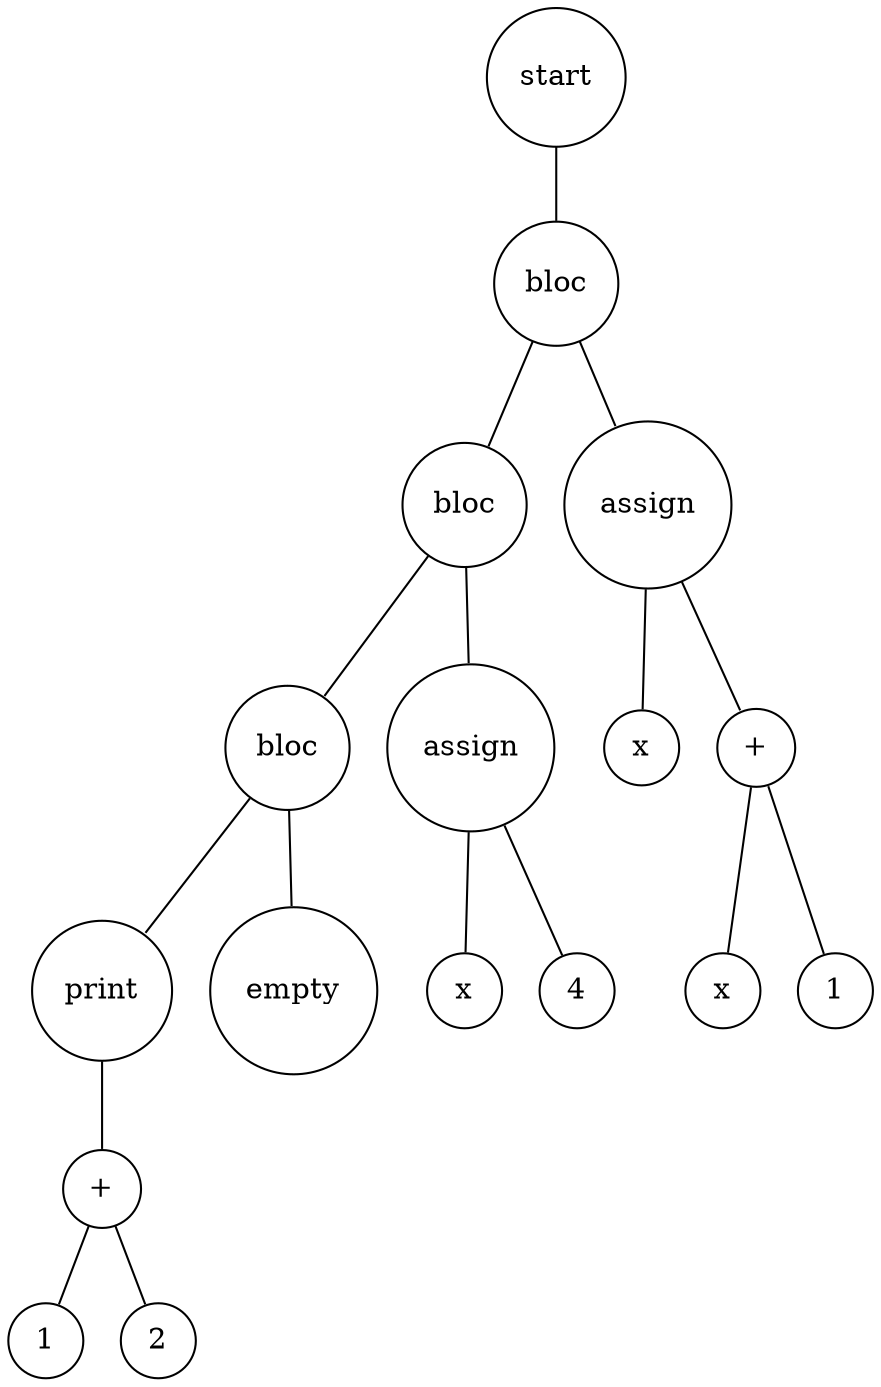 digraph {
	node [shape=circle]
	"e48dbebc-220c-4d32-a6d2-c5ef128cb9e1" [label=start]
	"3f259975-f771-47eb-be9c-101525eac90b" [label=bloc]
	"21698c02-d9c0-499d-b62e-93f2f17282c0" [label=bloc]
	"8575b2e7-a884-4737-8df6-1dd5f4ebd49b" [label=bloc]
	"174f8980-fb37-4257-aac3-c3a8bbd9d613" [label=print]
	"dd6b82b1-3b78-4c28-a859-35d9ed296f3c" [label="+"]
	"e8d6ec2a-ad7e-4cbe-88ce-ab5cf4785b1b" [label=1]
	"dd6b82b1-3b78-4c28-a859-35d9ed296f3c" -> "e8d6ec2a-ad7e-4cbe-88ce-ab5cf4785b1b" [arrowsize=0]
	"ce8670d0-f920-45fb-9ae5-8cc02b14e267" [label=2]
	"dd6b82b1-3b78-4c28-a859-35d9ed296f3c" -> "ce8670d0-f920-45fb-9ae5-8cc02b14e267" [arrowsize=0]
	"174f8980-fb37-4257-aac3-c3a8bbd9d613" -> "dd6b82b1-3b78-4c28-a859-35d9ed296f3c" [arrowsize=0]
	"8575b2e7-a884-4737-8df6-1dd5f4ebd49b" -> "174f8980-fb37-4257-aac3-c3a8bbd9d613" [arrowsize=0]
	"cd63c721-be5b-402f-a57e-163238a9407b" [label=empty]
	"8575b2e7-a884-4737-8df6-1dd5f4ebd49b" -> "cd63c721-be5b-402f-a57e-163238a9407b" [arrowsize=0]
	"21698c02-d9c0-499d-b62e-93f2f17282c0" -> "8575b2e7-a884-4737-8df6-1dd5f4ebd49b" [arrowsize=0]
	"52fc0f29-4fdc-4a46-9980-603d5c99c864" [label=assign]
	"31d3064d-2a3e-45fa-8850-60ed8b5d07e1" [label=x]
	"52fc0f29-4fdc-4a46-9980-603d5c99c864" -> "31d3064d-2a3e-45fa-8850-60ed8b5d07e1" [arrowsize=0]
	"00d15b7c-eb50-4b0c-952b-7713a663e157" [label=4]
	"52fc0f29-4fdc-4a46-9980-603d5c99c864" -> "00d15b7c-eb50-4b0c-952b-7713a663e157" [arrowsize=0]
	"21698c02-d9c0-499d-b62e-93f2f17282c0" -> "52fc0f29-4fdc-4a46-9980-603d5c99c864" [arrowsize=0]
	"3f259975-f771-47eb-be9c-101525eac90b" -> "21698c02-d9c0-499d-b62e-93f2f17282c0" [arrowsize=0]
	"9e03e4fb-e68b-436a-a5f7-7308e85de776" [label=assign]
	"89c7319a-2048-43f3-8da4-cb87ede67166" [label=x]
	"9e03e4fb-e68b-436a-a5f7-7308e85de776" -> "89c7319a-2048-43f3-8da4-cb87ede67166" [arrowsize=0]
	"ca132b9b-141d-4e4b-b1a0-87e27a955425" [label="+"]
	"c89286fd-6767-4172-a807-82c26ed0acb9" [label=x]
	"ca132b9b-141d-4e4b-b1a0-87e27a955425" -> "c89286fd-6767-4172-a807-82c26ed0acb9" [arrowsize=0]
	"d2f1a5ac-479b-4ca1-b77b-5d59e15a018c" [label=1]
	"ca132b9b-141d-4e4b-b1a0-87e27a955425" -> "d2f1a5ac-479b-4ca1-b77b-5d59e15a018c" [arrowsize=0]
	"9e03e4fb-e68b-436a-a5f7-7308e85de776" -> "ca132b9b-141d-4e4b-b1a0-87e27a955425" [arrowsize=0]
	"3f259975-f771-47eb-be9c-101525eac90b" -> "9e03e4fb-e68b-436a-a5f7-7308e85de776" [arrowsize=0]
	"e48dbebc-220c-4d32-a6d2-c5ef128cb9e1" -> "3f259975-f771-47eb-be9c-101525eac90b" [arrowsize=0]
}

